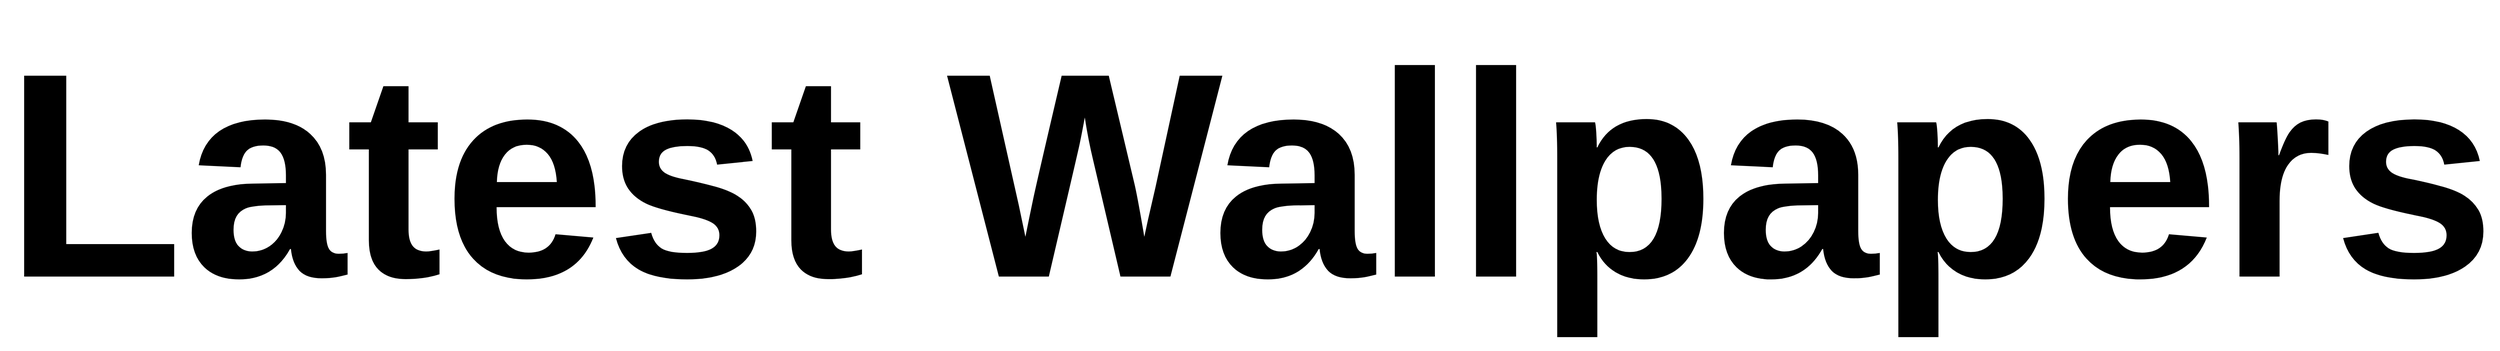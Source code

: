<mxfile version="13.9.9" type="device"><diagram id="F3sg7pIWkLFeRgx3RHTf" name="Page-1"><mxGraphModel dx="2568" dy="1650" grid="1" gridSize="10" guides="1" tooltips="1" connect="1" arrows="1" fold="1" page="1" pageScale="1" pageWidth="850" pageHeight="1100" math="0" shadow="0"><root><mxCell id="0"/><mxCell id="1" parent="0"/><mxCell id="gxNApeKsyo74gUwfqTkp-1" value="&lt;font style=&quot;font-size: 400px&quot;&gt;&lt;b&gt;Latest Wallpapers&lt;/b&gt;&lt;/font&gt;" style="text;html=1;align=center;verticalAlign=middle;resizable=0;points=[];autosize=1;" parent="1" vertex="1"><mxGeometry x="-1325" y="35" width="3420" height="150" as="geometry"/></mxCell></root></mxGraphModel></diagram></mxfile>